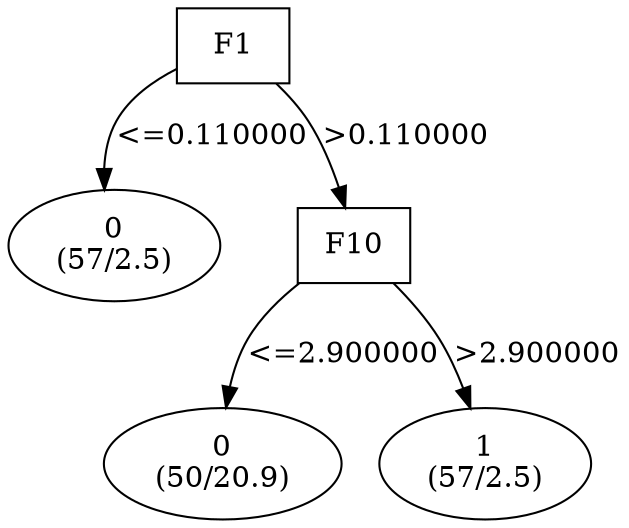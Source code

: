 digraph YaDT {
n0 [ shape=box, label="F1\n"]
n0 -> n1 [label="<=0.110000"]
n1 [ shape=ellipse, label="0\n(57/2.5)"]
n0 -> n2 [label=">0.110000"]
n2 [ shape=box, label="F10\n"]
n2 -> n3 [label="<=2.900000"]
n3 [ shape=ellipse, label="0\n(50/20.9)"]
n2 -> n4 [label=">2.900000"]
n4 [ shape=ellipse, label="1\n(57/2.5)"]
}
